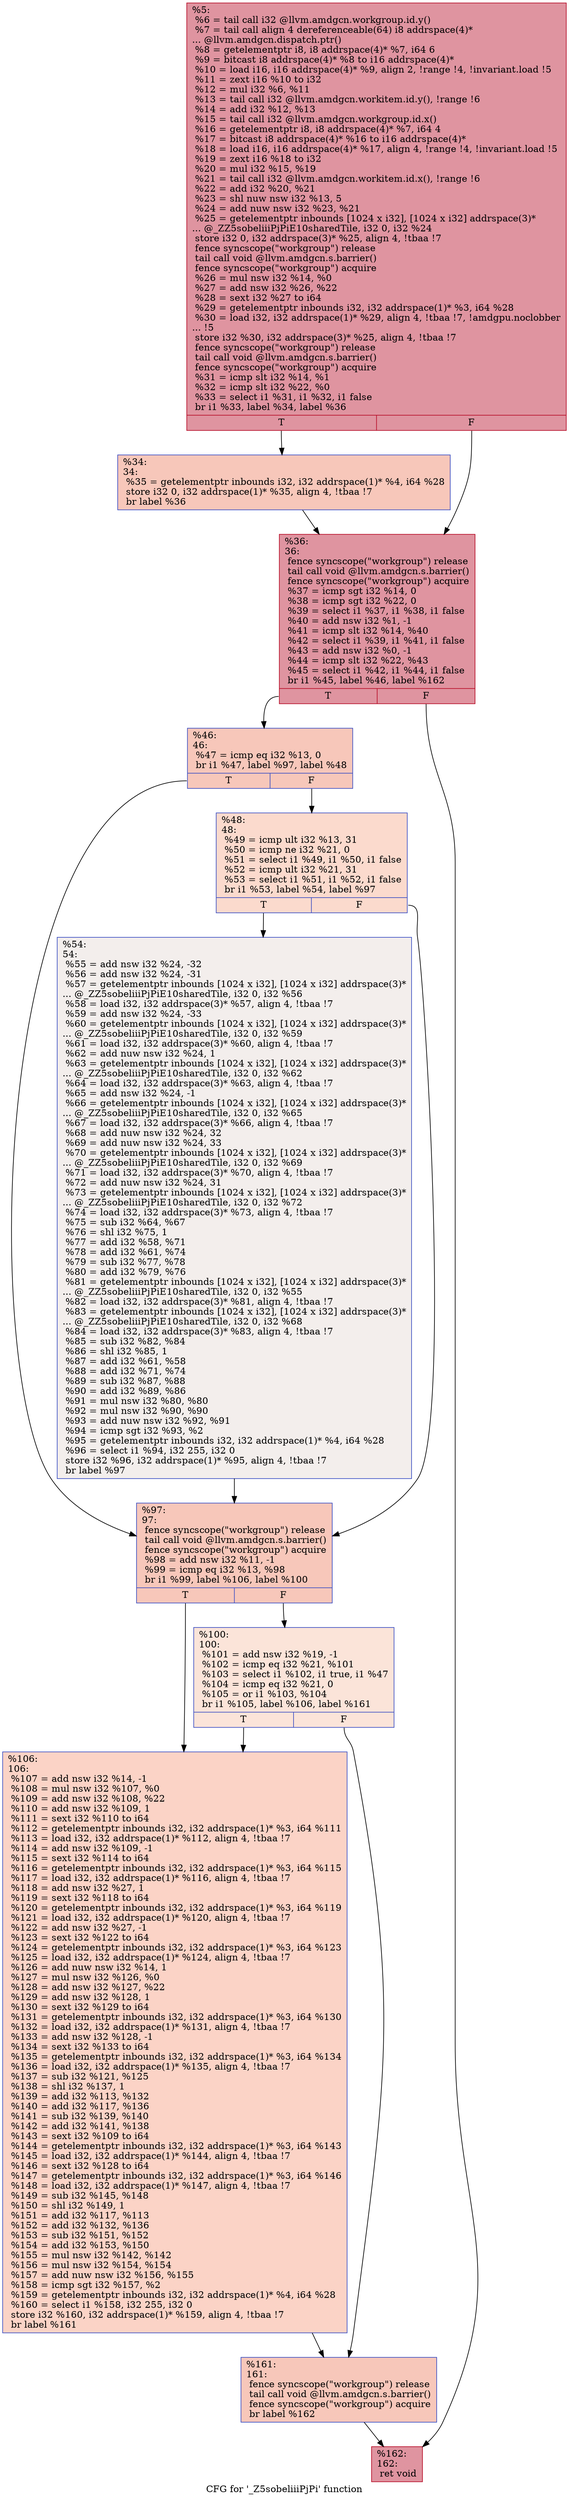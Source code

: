 digraph "CFG for '_Z5sobeliiiPjPi' function" {
	label="CFG for '_Z5sobeliiiPjPi' function";

	Node0x53cb9e0 [shape=record,color="#b70d28ff", style=filled, fillcolor="#b70d2870",label="{%5:\l  %6 = tail call i32 @llvm.amdgcn.workgroup.id.y()\l  %7 = tail call align 4 dereferenceable(64) i8 addrspace(4)*\l... @llvm.amdgcn.dispatch.ptr()\l  %8 = getelementptr i8, i8 addrspace(4)* %7, i64 6\l  %9 = bitcast i8 addrspace(4)* %8 to i16 addrspace(4)*\l  %10 = load i16, i16 addrspace(4)* %9, align 2, !range !4, !invariant.load !5\l  %11 = zext i16 %10 to i32\l  %12 = mul i32 %6, %11\l  %13 = tail call i32 @llvm.amdgcn.workitem.id.y(), !range !6\l  %14 = add i32 %12, %13\l  %15 = tail call i32 @llvm.amdgcn.workgroup.id.x()\l  %16 = getelementptr i8, i8 addrspace(4)* %7, i64 4\l  %17 = bitcast i8 addrspace(4)* %16 to i16 addrspace(4)*\l  %18 = load i16, i16 addrspace(4)* %17, align 4, !range !4, !invariant.load !5\l  %19 = zext i16 %18 to i32\l  %20 = mul i32 %15, %19\l  %21 = tail call i32 @llvm.amdgcn.workitem.id.x(), !range !6\l  %22 = add i32 %20, %21\l  %23 = shl nuw nsw i32 %13, 5\l  %24 = add nuw nsw i32 %23, %21\l  %25 = getelementptr inbounds [1024 x i32], [1024 x i32] addrspace(3)*\l... @_ZZ5sobeliiiPjPiE10sharedTile, i32 0, i32 %24\l  store i32 0, i32 addrspace(3)* %25, align 4, !tbaa !7\l  fence syncscope(\"workgroup\") release\l  tail call void @llvm.amdgcn.s.barrier()\l  fence syncscope(\"workgroup\") acquire\l  %26 = mul nsw i32 %14, %0\l  %27 = add nsw i32 %26, %22\l  %28 = sext i32 %27 to i64\l  %29 = getelementptr inbounds i32, i32 addrspace(1)* %3, i64 %28\l  %30 = load i32, i32 addrspace(1)* %29, align 4, !tbaa !7, !amdgpu.noclobber\l... !5\l  store i32 %30, i32 addrspace(3)* %25, align 4, !tbaa !7\l  fence syncscope(\"workgroup\") release\l  tail call void @llvm.amdgcn.s.barrier()\l  fence syncscope(\"workgroup\") acquire\l  %31 = icmp slt i32 %14, %1\l  %32 = icmp slt i32 %22, %0\l  %33 = select i1 %31, i1 %32, i1 false\l  br i1 %33, label %34, label %36\l|{<s0>T|<s1>F}}"];
	Node0x53cb9e0:s0 -> Node0x53cdb80;
	Node0x53cb9e0:s1 -> Node0x53d0860;
	Node0x53cdb80 [shape=record,color="#3d50c3ff", style=filled, fillcolor="#ec7f6370",label="{%34:\l34:                                               \l  %35 = getelementptr inbounds i32, i32 addrspace(1)* %4, i64 %28\l  store i32 0, i32 addrspace(1)* %35, align 4, !tbaa !7\l  br label %36\l}"];
	Node0x53cdb80 -> Node0x53d0860;
	Node0x53d0860 [shape=record,color="#b70d28ff", style=filled, fillcolor="#b70d2870",label="{%36:\l36:                                               \l  fence syncscope(\"workgroup\") release\l  tail call void @llvm.amdgcn.s.barrier()\l  fence syncscope(\"workgroup\") acquire\l  %37 = icmp sgt i32 %14, 0\l  %38 = icmp sgt i32 %22, 0\l  %39 = select i1 %37, i1 %38, i1 false\l  %40 = add nsw i32 %1, -1\l  %41 = icmp slt i32 %14, %40\l  %42 = select i1 %39, i1 %41, i1 false\l  %43 = add nsw i32 %0, -1\l  %44 = icmp slt i32 %22, %43\l  %45 = select i1 %42, i1 %44, i1 false\l  br i1 %45, label %46, label %162\l|{<s0>T|<s1>F}}"];
	Node0x53d0860:s0 -> Node0x53d1250;
	Node0x53d0860:s1 -> Node0x53d12a0;
	Node0x53d1250 [shape=record,color="#3d50c3ff", style=filled, fillcolor="#ec7f6370",label="{%46:\l46:                                               \l  %47 = icmp eq i32 %13, 0\l  br i1 %47, label %97, label %48\l|{<s0>T|<s1>F}}"];
	Node0x53d1250:s0 -> Node0x53d1430;
	Node0x53d1250:s1 -> Node0x53d1480;
	Node0x53d1480 [shape=record,color="#3d50c3ff", style=filled, fillcolor="#f7ac8e70",label="{%48:\l48:                                               \l  %49 = icmp ult i32 %13, 31\l  %50 = icmp ne i32 %21, 0\l  %51 = select i1 %49, i1 %50, i1 false\l  %52 = icmp ult i32 %21, 31\l  %53 = select i1 %51, i1 %52, i1 false\l  br i1 %53, label %54, label %97\l|{<s0>T|<s1>F}}"];
	Node0x53d1480:s0 -> Node0x53d1900;
	Node0x53d1480:s1 -> Node0x53d1430;
	Node0x53d1900 [shape=record,color="#3d50c3ff", style=filled, fillcolor="#e3d9d370",label="{%54:\l54:                                               \l  %55 = add nsw i32 %24, -32\l  %56 = add nsw i32 %24, -31\l  %57 = getelementptr inbounds [1024 x i32], [1024 x i32] addrspace(3)*\l... @_ZZ5sobeliiiPjPiE10sharedTile, i32 0, i32 %56\l  %58 = load i32, i32 addrspace(3)* %57, align 4, !tbaa !7\l  %59 = add nsw i32 %24, -33\l  %60 = getelementptr inbounds [1024 x i32], [1024 x i32] addrspace(3)*\l... @_ZZ5sobeliiiPjPiE10sharedTile, i32 0, i32 %59\l  %61 = load i32, i32 addrspace(3)* %60, align 4, !tbaa !7\l  %62 = add nuw nsw i32 %24, 1\l  %63 = getelementptr inbounds [1024 x i32], [1024 x i32] addrspace(3)*\l... @_ZZ5sobeliiiPjPiE10sharedTile, i32 0, i32 %62\l  %64 = load i32, i32 addrspace(3)* %63, align 4, !tbaa !7\l  %65 = add nsw i32 %24, -1\l  %66 = getelementptr inbounds [1024 x i32], [1024 x i32] addrspace(3)*\l... @_ZZ5sobeliiiPjPiE10sharedTile, i32 0, i32 %65\l  %67 = load i32, i32 addrspace(3)* %66, align 4, !tbaa !7\l  %68 = add nuw nsw i32 %24, 32\l  %69 = add nuw nsw i32 %24, 33\l  %70 = getelementptr inbounds [1024 x i32], [1024 x i32] addrspace(3)*\l... @_ZZ5sobeliiiPjPiE10sharedTile, i32 0, i32 %69\l  %71 = load i32, i32 addrspace(3)* %70, align 4, !tbaa !7\l  %72 = add nuw nsw i32 %24, 31\l  %73 = getelementptr inbounds [1024 x i32], [1024 x i32] addrspace(3)*\l... @_ZZ5sobeliiiPjPiE10sharedTile, i32 0, i32 %72\l  %74 = load i32, i32 addrspace(3)* %73, align 4, !tbaa !7\l  %75 = sub i32 %64, %67\l  %76 = shl i32 %75, 1\l  %77 = add i32 %58, %71\l  %78 = add i32 %61, %74\l  %79 = sub i32 %77, %78\l  %80 = add i32 %79, %76\l  %81 = getelementptr inbounds [1024 x i32], [1024 x i32] addrspace(3)*\l... @_ZZ5sobeliiiPjPiE10sharedTile, i32 0, i32 %55\l  %82 = load i32, i32 addrspace(3)* %81, align 4, !tbaa !7\l  %83 = getelementptr inbounds [1024 x i32], [1024 x i32] addrspace(3)*\l... @_ZZ5sobeliiiPjPiE10sharedTile, i32 0, i32 %68\l  %84 = load i32, i32 addrspace(3)* %83, align 4, !tbaa !7\l  %85 = sub i32 %82, %84\l  %86 = shl i32 %85, 1\l  %87 = add i32 %61, %58\l  %88 = add i32 %71, %74\l  %89 = sub i32 %87, %88\l  %90 = add i32 %89, %86\l  %91 = mul nsw i32 %80, %80\l  %92 = mul nsw i32 %90, %90\l  %93 = add nuw nsw i32 %92, %91\l  %94 = icmp sgt i32 %93, %2\l  %95 = getelementptr inbounds i32, i32 addrspace(1)* %4, i64 %28\l  %96 = select i1 %94, i32 255, i32 0\l  store i32 %96, i32 addrspace(1)* %95, align 4, !tbaa !7\l  br label %97\l}"];
	Node0x53d1900 -> Node0x53d1430;
	Node0x53d1430 [shape=record,color="#3d50c3ff", style=filled, fillcolor="#ec7f6370",label="{%97:\l97:                                               \l  fence syncscope(\"workgroup\") release\l  tail call void @llvm.amdgcn.s.barrier()\l  fence syncscope(\"workgroup\") acquire\l  %98 = add nsw i32 %11, -1\l  %99 = icmp eq i32 %13, %98\l  br i1 %99, label %106, label %100\l|{<s0>T|<s1>F}}"];
	Node0x53d1430:s0 -> Node0x53d3980;
	Node0x53d1430:s1 -> Node0x53d39d0;
	Node0x53d39d0 [shape=record,color="#3d50c3ff", style=filled, fillcolor="#f5c1a970",label="{%100:\l100:                                              \l  %101 = add nsw i32 %19, -1\l  %102 = icmp eq i32 %21, %101\l  %103 = select i1 %102, i1 true, i1 %47\l  %104 = icmp eq i32 %21, 0\l  %105 = or i1 %103, %104\l  br i1 %105, label %106, label %161\l|{<s0>T|<s1>F}}"];
	Node0x53d39d0:s0 -> Node0x53d3980;
	Node0x53d39d0:s1 -> Node0x53d3dc0;
	Node0x53d3980 [shape=record,color="#3d50c3ff", style=filled, fillcolor="#f59c7d70",label="{%106:\l106:                                              \l  %107 = add nsw i32 %14, -1\l  %108 = mul nsw i32 %107, %0\l  %109 = add nsw i32 %108, %22\l  %110 = add nsw i32 %109, 1\l  %111 = sext i32 %110 to i64\l  %112 = getelementptr inbounds i32, i32 addrspace(1)* %3, i64 %111\l  %113 = load i32, i32 addrspace(1)* %112, align 4, !tbaa !7\l  %114 = add nsw i32 %109, -1\l  %115 = sext i32 %114 to i64\l  %116 = getelementptr inbounds i32, i32 addrspace(1)* %3, i64 %115\l  %117 = load i32, i32 addrspace(1)* %116, align 4, !tbaa !7\l  %118 = add nsw i32 %27, 1\l  %119 = sext i32 %118 to i64\l  %120 = getelementptr inbounds i32, i32 addrspace(1)* %3, i64 %119\l  %121 = load i32, i32 addrspace(1)* %120, align 4, !tbaa !7\l  %122 = add nsw i32 %27, -1\l  %123 = sext i32 %122 to i64\l  %124 = getelementptr inbounds i32, i32 addrspace(1)* %3, i64 %123\l  %125 = load i32, i32 addrspace(1)* %124, align 4, !tbaa !7\l  %126 = add nuw nsw i32 %14, 1\l  %127 = mul nsw i32 %126, %0\l  %128 = add nsw i32 %127, %22\l  %129 = add nsw i32 %128, 1\l  %130 = sext i32 %129 to i64\l  %131 = getelementptr inbounds i32, i32 addrspace(1)* %3, i64 %130\l  %132 = load i32, i32 addrspace(1)* %131, align 4, !tbaa !7\l  %133 = add nsw i32 %128, -1\l  %134 = sext i32 %133 to i64\l  %135 = getelementptr inbounds i32, i32 addrspace(1)* %3, i64 %134\l  %136 = load i32, i32 addrspace(1)* %135, align 4, !tbaa !7\l  %137 = sub i32 %121, %125\l  %138 = shl i32 %137, 1\l  %139 = add i32 %113, %132\l  %140 = add i32 %117, %136\l  %141 = sub i32 %139, %140\l  %142 = add i32 %141, %138\l  %143 = sext i32 %109 to i64\l  %144 = getelementptr inbounds i32, i32 addrspace(1)* %3, i64 %143\l  %145 = load i32, i32 addrspace(1)* %144, align 4, !tbaa !7\l  %146 = sext i32 %128 to i64\l  %147 = getelementptr inbounds i32, i32 addrspace(1)* %3, i64 %146\l  %148 = load i32, i32 addrspace(1)* %147, align 4, !tbaa !7\l  %149 = sub i32 %145, %148\l  %150 = shl i32 %149, 1\l  %151 = add i32 %117, %113\l  %152 = add i32 %132, %136\l  %153 = sub i32 %151, %152\l  %154 = add i32 %153, %150\l  %155 = mul nsw i32 %142, %142\l  %156 = mul nsw i32 %154, %154\l  %157 = add nuw nsw i32 %156, %155\l  %158 = icmp sgt i32 %157, %2\l  %159 = getelementptr inbounds i32, i32 addrspace(1)* %4, i64 %28\l  %160 = select i1 %158, i32 255, i32 0\l  store i32 %160, i32 addrspace(1)* %159, align 4, !tbaa !7\l  br label %161\l}"];
	Node0x53d3980 -> Node0x53d3dc0;
	Node0x53d3dc0 [shape=record,color="#3d50c3ff", style=filled, fillcolor="#ec7f6370",label="{%161:\l161:                                              \l  fence syncscope(\"workgroup\") release\l  tail call void @llvm.amdgcn.s.barrier()\l  fence syncscope(\"workgroup\") acquire\l  br label %162\l}"];
	Node0x53d3dc0 -> Node0x53d12a0;
	Node0x53d12a0 [shape=record,color="#b70d28ff", style=filled, fillcolor="#b70d2870",label="{%162:\l162:                                              \l  ret void\l}"];
}
